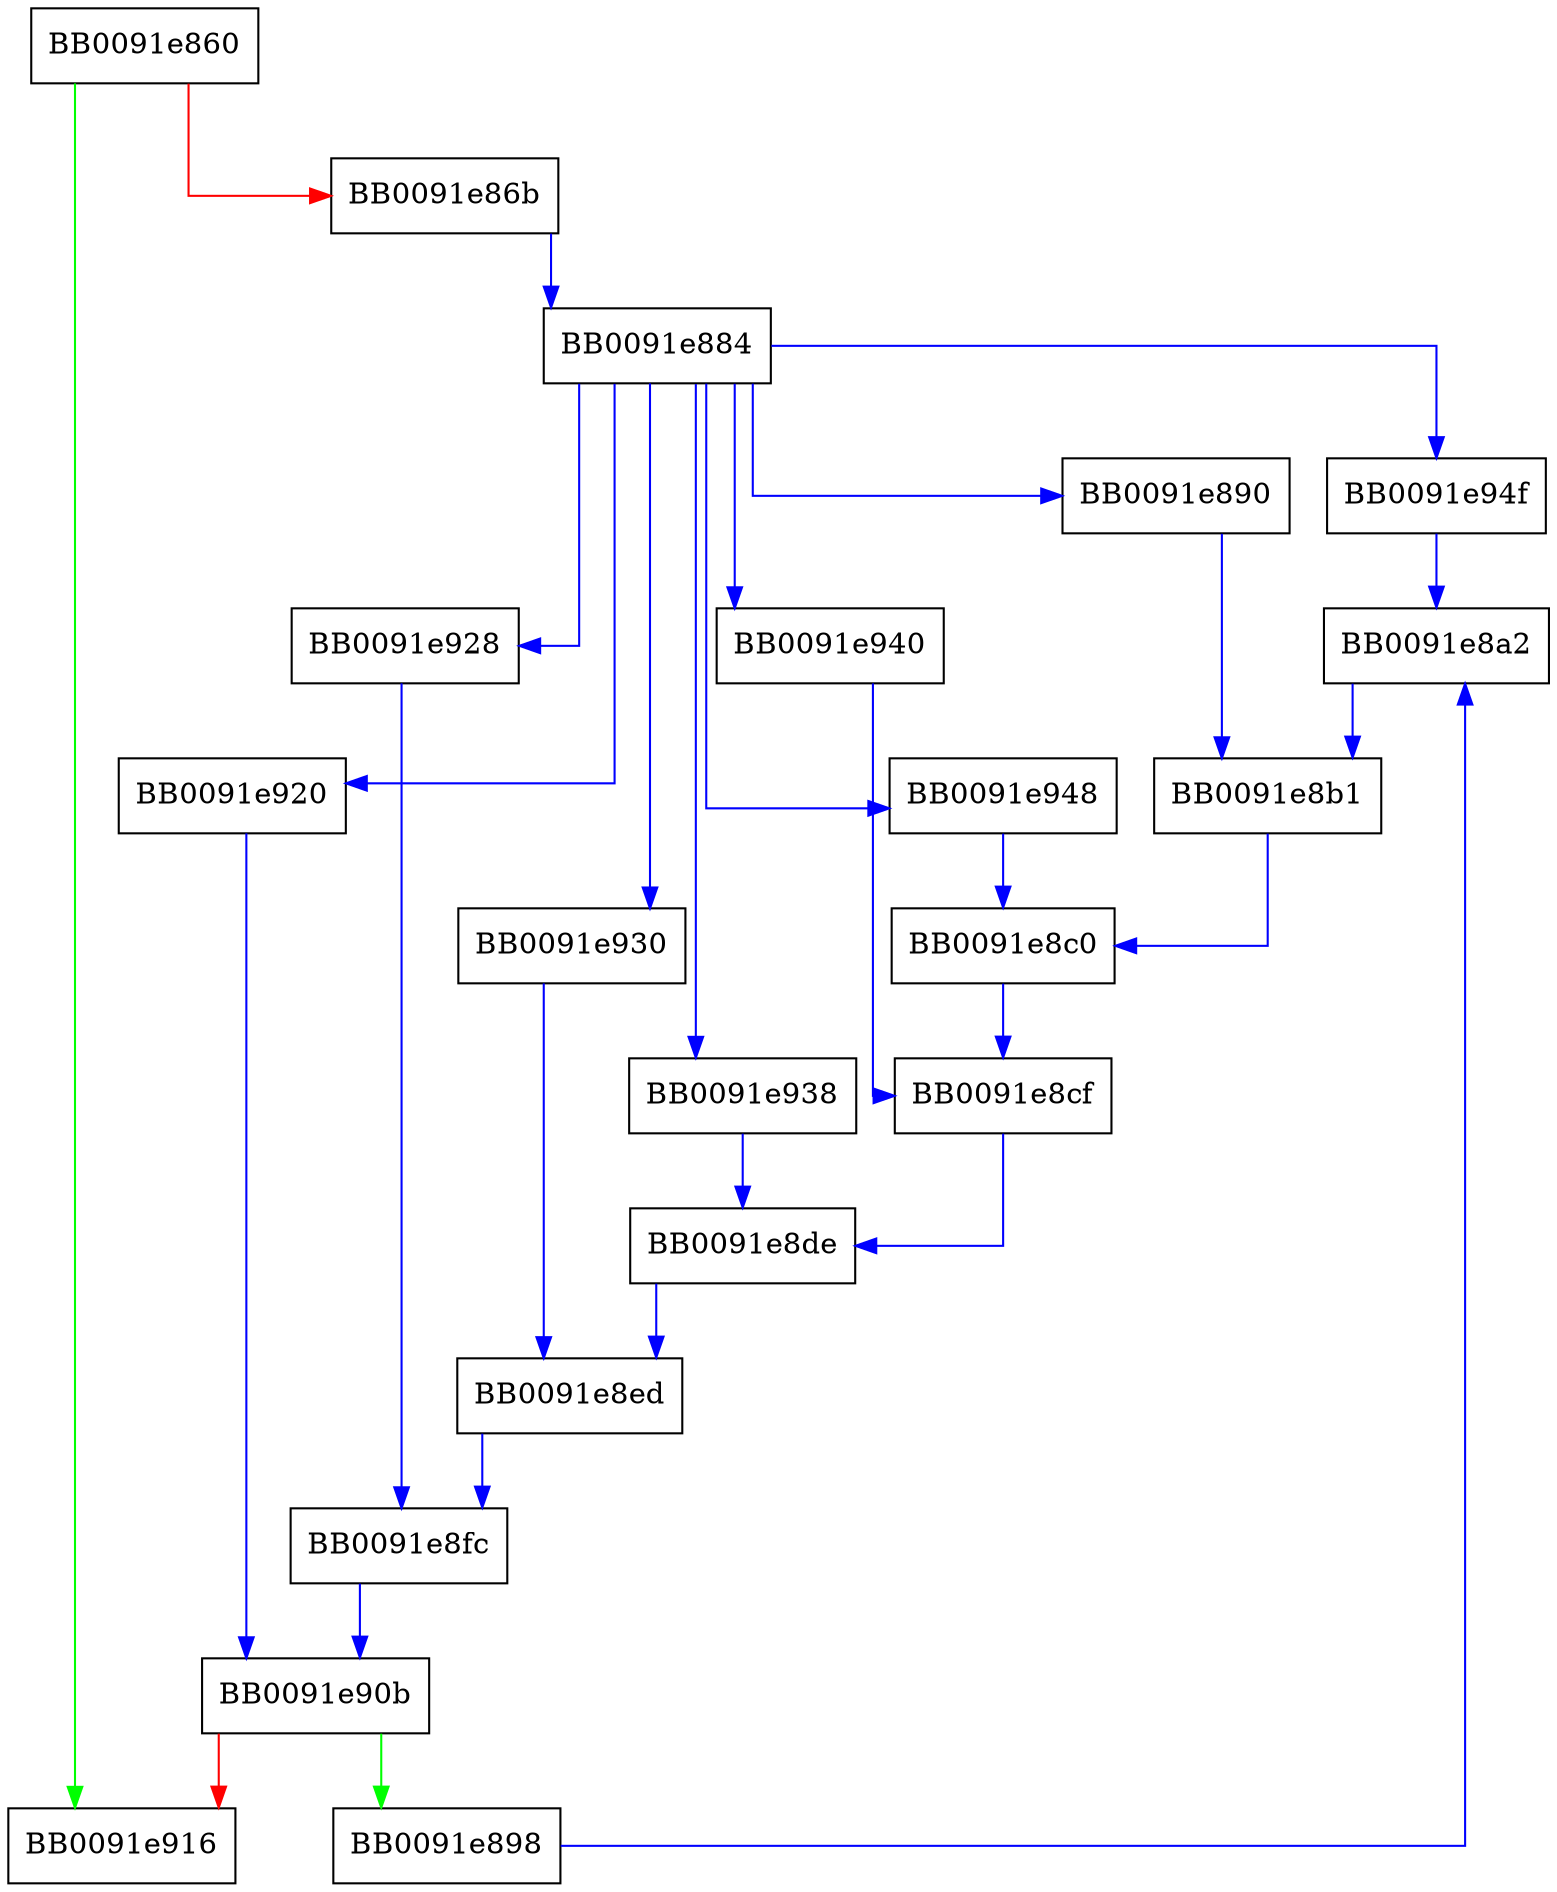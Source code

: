 digraph __nss_hash {
  node [shape="box"];
  graph [splines=ortho];
  BB0091e860 -> BB0091e916 [color="green"];
  BB0091e860 -> BB0091e86b [color="red"];
  BB0091e86b -> BB0091e884 [color="blue"];
  BB0091e884 -> BB0091e94f [color="blue"];
  BB0091e884 -> BB0091e920 [color="blue"];
  BB0091e884 -> BB0091e928 [color="blue"];
  BB0091e884 -> BB0091e930 [color="blue"];
  BB0091e884 -> BB0091e938 [color="blue"];
  BB0091e884 -> BB0091e940 [color="blue"];
  BB0091e884 -> BB0091e948 [color="blue"];
  BB0091e884 -> BB0091e890 [color="blue"];
  BB0091e890 -> BB0091e8b1 [color="blue"];
  BB0091e898 -> BB0091e8a2 [color="blue"];
  BB0091e8a2 -> BB0091e8b1 [color="blue"];
  BB0091e8b1 -> BB0091e8c0 [color="blue"];
  BB0091e8c0 -> BB0091e8cf [color="blue"];
  BB0091e8cf -> BB0091e8de [color="blue"];
  BB0091e8de -> BB0091e8ed [color="blue"];
  BB0091e8ed -> BB0091e8fc [color="blue"];
  BB0091e8fc -> BB0091e90b [color="blue"];
  BB0091e90b -> BB0091e898 [color="green"];
  BB0091e90b -> BB0091e916 [color="red"];
  BB0091e920 -> BB0091e90b [color="blue"];
  BB0091e928 -> BB0091e8fc [color="blue"];
  BB0091e930 -> BB0091e8ed [color="blue"];
  BB0091e938 -> BB0091e8de [color="blue"];
  BB0091e940 -> BB0091e8cf [color="blue"];
  BB0091e948 -> BB0091e8c0 [color="blue"];
  BB0091e94f -> BB0091e8a2 [color="blue"];
}